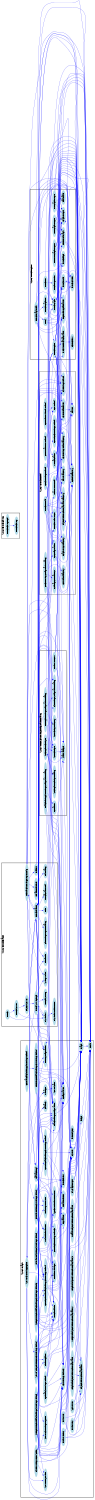 /* ------------------------------------------------------------ */
/* created with bunch v3 */
/* Objective Function value = 0.0*/
/* ------------------------------------------------------------ */

digraph G {
size= "10,10";
rotate = 90;
subgraph cluster0 {
label = "(SS-L2):NAHCClusteringConfigurationDialog";
color = black;
style = bold;

"TurboMQIncrW"[label="TurboMQIncrW",shape=ellipse,color=lightblue,fontcolor=black,style=filled];
"SATechnique"[label="SATechnique",shape=ellipse,color=lightblue,fontcolor=black,style=filled];
"StatsManager"[label="StatsManager",shape=ellipse,color=lightblue,fontcolor=black,style=filled];
"SASimpleTechnique"[label="SASimpleTechnique",shape=ellipse,color=lightblue,fontcolor=black,style=filled];
"SASimpleTechniqueDialog"[label="SASimpleTechniqueDialog",shape=ellipse,color=lightblue,fontcolor=black,style=filled];
"HillClimbingClusteringConfigurationDialog"[label="HillClimbingClusteringConfigurationDialog",shape=ellipse,color=lightblue,fontcolor=black,style=filled];
"Container"[label="Container",shape=ellipse,color=lightblue,fontcolor=black,style=filled];
"NAHCClusteringConfigurationDialog"[label="NAHCClusteringConfigurationDialog",shape=ellipse,color=lightblue,fontcolor=black,style=filled];
"SATechniqueFactory"[label="SATechniqueFactory",shape=ellipse,color=lightblue,fontcolor=black,style=filled];
"ClusteringConfigurationDialog"[label="ClusteringConfigurationDialog",shape=ellipse,color=lightblue,fontcolor=black,style=filled];
}
subgraph cluster1 {
label = "(SS-L2):Graph";
color = black;
style = bold;

"DistributedSAHCClusteringMethod"[label="DistributedSAHCClusteringMethod",shape=ellipse,color=lightblue,fontcolor=black,style=filled];
"SynchronizedEventQueue"[label="SynchronizedEventQueue",shape=ellipse,color=lightblue,fontcolor=black,style=filled];
"BunchEvent"[label="BunchEvent",shape=ellipse,color=lightblue,fontcolor=black,style=filled];
"WorkFinishedEvent"[label="WorkFinishedEvent",shape=ellipse,color=lightblue,fontcolor=black,style=filled];
"IterationManager"[label="IterationManager",shape=ellipse,color=lightblue,fontcolor=black,style=filled];
"DistributedHCClusteringMethod"[label="DistributedHCClusteringMethod",shape=ellipse,color=lightblue,fontcolor=black,style=filled];
"ServerStats"[label="ServerStats",shape=ellipse,color=lightblue,fontcolor=black,style=filled];
"Manager"[label="Manager",shape=ellipse,color=lightblue,fontcolor=black,style=filled];
"CallbackImpl"[label="CallbackImpl",shape=ellipse,color=lightblue,fontcolor=black,style=filled];
"Callback"[label="Callback",shape=ellipse,color=lightblue,fontcolor=black,style=filled];
"WorkRequestEvent"[label="WorkRequestEvent",shape=ellipse,color=lightblue,fontcolor=black,style=filled];
"Population"[label="Population",shape=ellipse,color=lightblue,fontcolor=black,style=filled];
"GenericHillClimbingClusteringMethod"[label="GenericHillClimbingClusteringMethod",shape=ellipse,color=lightblue,fontcolor=black,style=filled];
"GenericClusteringMethod2"[label="GenericClusteringMethod2",shape=ellipse,color=lightblue,fontcolor=black,style=filled];
"IterationEvent"[label="IterationEvent",shape=ellipse,color=lightblue,fontcolor=black,style=filled];
"EventObject"[label="EventObject",shape=ellipse,color=lightblue,fontcolor=black,style=filled];
"Edge"[label="Edge",shape=ellipse,color=lightblue,fontcolor=black,style=filled];
"TSGraphOutput"[label="TSGraphOutput",shape=ellipse,color=lightblue,fontcolor=black,style=filled];
"WeightedObjectiveFunctionCalculator3"[label="WeightedObjectiveFunctionCalculator3",shape=ellipse,color=lightblue,fontcolor=black,style=filled];
"DefaultObjectiveFunctionCalculator"[label="DefaultObjectiveFunctionCalculator",shape=ellipse,color=lightblue,fontcolor=black,style=filled];
"Node"[label="Node",shape=ellipse,color=lightblue,fontcolor=black,style=filled];
"WeightedObjectiveFunctionCalculator2"[label="WeightedObjectiveFunctionCalculator2",shape=ellipse,color=lightblue,fontcolor=black,style=filled];
"TurboMQ2"[label="TurboMQ2",shape=ellipse,color=lightblue,fontcolor=black,style=filled];
"WeightedObjectiveFunctionCalculator"[label="WeightedObjectiveFunctionCalculator",shape=ellipse,color=lightblue,fontcolor=black,style=filled];
"SpirosMQ"[label="SpirosMQ",shape=ellipse,color=lightblue,fontcolor=black,style=filled];
"ObjectiveFunctionCalculator"[label="ObjectiveFunctionCalculator",shape=ellipse,color=lightblue,fontcolor=black,style=filled];
"Cluster"[label="Cluster",shape=ellipse,color=lightblue,fontcolor=black,style=filled];
"TurboMQ"[label="TurboMQ",shape=ellipse,color=lightblue,fontcolor=black,style=filled];
"Graph"[label="Graph",shape=ellipse,color=lightblue,fontcolor=black,style=filled];
"TurboMQIncr"[label="TurboMQIncr",shape=ellipse,color=lightblue,fontcolor=black,style=filled];
"OptimalClusteringMethod"[label="OptimalClusteringMethod",shape=ellipse,color=lightblue,fontcolor=black,style=filled];
"NAHCConfiguration"[label="NAHCConfiguration",shape=ellipse,color=lightblue,fontcolor=black,style=filled];
"NextAscentHillClimbingClusteringMethod"[label="NextAscentHillClimbingClusteringMethod",shape=ellipse,color=lightblue,fontcolor=black,style=filled];
"GeneralHillClimbingClusteringMethod"[label="GeneralHillClimbingClusteringMethod",shape=ellipse,color=lightblue,fontcolor=black,style=filled];
"ClusteringMethod2"[label="ClusteringMethod2",shape=ellipse,color=lightblue,fontcolor=black,style=filled];
"GenericDistribHillClimbingClusteringMethod"[label="GenericDistribHillClimbingClusteringMethod",shape=ellipse,color=lightblue,fontcolor=black,style=filled];
"ServerClusteringEngine"[label="ServerClusteringEngine",shape=ellipse,color=lightblue,fontcolor=black,style=filled];
"HillClimbingConfiguration"[label="HillClimbingConfiguration",shape=ellipse,color=lightblue,fontcolor=black,style=filled];
"Configuration"[label="Configuration",shape=ellipse,color=lightblue,fontcolor=black,style=filled];
"SteepestAscentHillClimbingClusteringMethod2"[label="SteepestAscentHillClimbingClusteringMethod2",shape=ellipse,color=lightblue,fontcolor=black,style=filled];
"SteepestAscentHillClimbingClusteringMethod"[label="SteepestAscentHillClimbingClusteringMethod",shape=ellipse,color=lightblue,fontcolor=black,style=filled];
"BunchUtilities"[label="BunchUtilities",shape=ellipse,color=lightblue,fontcolor=black,style=filled];
"ServerSteepestAscentClusteringMethod"[label="ServerSteepestAscentClusteringMethod",shape=ellipse,color=lightblue,fontcolor=black,style=filled];
"FindNeighbor"[label="FindNeighbor",shape=ellipse,color=lightblue,fontcolor=black,style=filled];
"ServerClusteringProgress"[label="ServerClusteringProgress",shape=ellipse,color=lightblue,fontcolor=black,style=filled];
"ClusterUsingVectorSAHC"[label="ClusterUsingVectorSAHC",shape=ellipse,color=lightblue,fontcolor=black,style=filled];
"ServerProperties"[label="ServerProperties",shape=ellipse,color=lightblue,fontcolor=black,style=filled];
}
subgraph cluster2 {
label = "(SS-L2):BunchFrame";
color = black;
style = bold;

"IterationListener"[label="IterationListener",shape=ellipse,color=lightblue,fontcolor=black,style=filled];
"DistribClusteringProgressDlg"[label="DistribClusteringProgressDlg",shape=ellipse,color=lightblue,fontcolor=black,style=filled];
"Drifters"[label="Drifters",shape=ellipse,color=lightblue,fontcolor=black,style=filled];
"ClusteringProgressDialog"[label="ClusteringProgressDialog",shape=ellipse,color=lightblue,fontcolor=black,style=filled];
"Point"[label="Point",shape=ellipse,color=lightblue,fontcolor=black,style=filled];
"MQCalculatorUtil"[label="MQCalculatorUtil",shape=ellipse,color=lightblue,fontcolor=black,style=filled];
"FileDialog"[label="FileDialog",shape=ellipse,color=lightblue,fontcolor=black,style=filled];
"BunchFrame"[label="BunchFrame",shape=ellipse,color=lightblue,fontcolor=black,style=filled];
"BunchSvrMsg"[label="BunchSvrMsg",shape=ellipse,color=lightblue,fontcolor=black,style=filled];
"DistribInit"[label="DistribInit",shape=ellipse,color=lightblue,fontcolor=black,style=filled];
"SwingWorker"[label="SwingWorker",shape=ellipse,color=lightblue,fontcolor=black,style=filled];
"BunchSvrMsgImpl"[label="BunchSvrMsgImpl",shape=ellipse,color=lightblue,fontcolor=black,style=filled];
"BSWindow"[label="BSWindow",shape=ellipse,color=lightblue,fontcolor=black,style=filled];
"BSWindow_AboutBox"[label="BSWindow_AboutBox",shape=ellipse,color=lightblue,fontcolor=black,style=filled];
"Bunch"[label="Bunch",shape=ellipse,color=lightblue,fontcolor=black,style=filled];
"BunchServer"[label="BunchServer",shape=ellipse,color=lightblue,fontcolor=black,style=filled];
"BSTextServer"[label="BSTextServer",shape=ellipse,color=lightblue,fontcolor=black,style=filled];
}
subgraph cluster3 {
label = "(SS-L2):BunchEngine";
color = black;
style = bold;

"GraphOutput"[label="GraphOutput",shape=ellipse,color=lightblue,fontcolor=black,style=filled];
"TXTTreeGraphOutput"[label="TXTTreeGraphOutput",shape=ellipse,color=lightblue,fontcolor=black,style=filled];
"NextLevelGraph"[label="NextLevelGraph",shape=ellipse,color=lightblue,fontcolor=black,style=filled];
"TXTGraphOutput"[label="TXTGraphOutput",shape=ellipse,color=lightblue,fontcolor=black,style=filled];
"DotGraphOutput"[label="DotGraphOutput",shape=ellipse,color=lightblue,fontcolor=black,style=filled];
"Hashtable"[label="Hashtable",shape=ellipse,color=lightblue,fontcolor=black,style=filled];
"PrecisionRecallCalculator"[label="PrecisionRecallCalculator",shape=ellipse,color=lightblue,fontcolor=black,style=filled];
"GBunchRW"[label="GBunchRW",shape=ellipse,color=lightblue,fontcolor=black,style=filled];
"BunchProperties"[label="BunchProperties",shape=ellipse,color=lightblue,fontcolor=black,style=filled];
"BunchAPI"[label="BunchAPI",shape=ellipse,color=lightblue,fontcolor=black,style=filled];
"DependencyFileParser"[label="DependencyFileParser",shape=ellipse,color=lightblue,fontcolor=black,style=filled];
"BunchEngine"[label="BunchEngine",shape=ellipse,color=lightblue,fontcolor=black,style=filled];
"BunchGraph"[label="BunchGraph",shape=ellipse,color=lightblue,fontcolor=black,style=filled];
"BunchGraphUtils"[label="BunchGraphUtils",shape=ellipse,color=lightblue,fontcolor=black,style=filled];
"BunchEdge"[label="BunchEdge",shape=ellipse,color=lightblue,fontcolor=black,style=filled];
"MeCl"[label="MeCl",shape=ellipse,color=lightblue,fontcolor=black,style=filled];
"BunchGraphPR"[label="BunchGraphPR",shape=ellipse,color=lightblue,fontcolor=black,style=filled];
"BunchNode"[label="BunchNode",shape=ellipse,color=lightblue,fontcolor=black,style=filled];
"BunchCluster"[label="BunchCluster",shape=ellipse,color=lightblue,fontcolor=black,style=filled];
}
subgraph cluster4 {
label = "(SS-L2):BunchAPIOld";
color = black;
style = bold;

"GAConfiguration"[label="GAConfiguration",shape=ellipse,color=lightblue,fontcolor=black,style=filled];
"GAMethodFactory"[label="GAMethodFactory",shape=ellipse,color=lightblue,fontcolor=black,style=filled];
"GAClusteringConfigurationDialog"[label="GAClusteringConfigurationDialog",shape=ellipse,color=lightblue,fontcolor=black,style=filled];
"GridBagConstraints2"[label="GridBagConstraints2",shape=ellipse,color=lightblue,fontcolor=black,style=filled];
"GenericFactory"[label="GenericFactory",shape=ellipse,color=lightblue,fontcolor=black,style=filled];
"ObjectiveFunctionCalculatorFactory"[label="ObjectiveFunctionCalculatorFactory",shape=ellipse,color=lightblue,fontcolor=black,style=filled];
"MeasurementUtil"[label="MeasurementUtil",shape=ellipse,color=lightblue,fontcolor=black,style=filled];
"GraphOutputFactory"[label="GraphOutputFactory",shape=ellipse,color=lightblue,fontcolor=black,style=filled];
"BunchAPIOld"[label="BunchAPIOld",shape=ellipse,color=lightblue,fontcolor=black,style=filled];
"BunchPreferences"[label="BunchPreferences",shape=ellipse,color=lightblue,fontcolor=black,style=filled];
"ParserFactory"[label="ParserFactory",shape=ellipse,color=lightblue,fontcolor=black,style=filled];
"ClusteringMethodFactory"[label="ClusteringMethodFactory",shape=ellipse,color=lightblue,fontcolor=black,style=filled];
"ClusterFileParser"[label="ClusterFileParser",shape=ellipse,color=lightblue,fontcolor=black,style=filled];
"MQCalculator"[label="MQCalculator",shape=ellipse,color=lightblue,fontcolor=black,style=filled];
"Parser"[label="Parser",shape=ellipse,color=lightblue,fontcolor=black,style=filled];
"GenericClusteringMethod"[label="GenericClusteringMethod",shape=ellipse,color=lightblue,fontcolor=black,style=filled];
"GAClusteringMethod"[label="GAClusteringMethod",shape=ellipse,color=lightblue,fontcolor=black,style=filled];
"ClusteringMethod"[label="ClusteringMethod",shape=ellipse,color=lightblue,fontcolor=black,style=filled];
"GAMethod"[label="GAMethod",shape=ellipse,color=lightblue,fontcolor=black,style=filled];
"GATournamentMethod"[label="GATournamentMethod",shape=ellipse,color=lightblue,fontcolor=black,style=filled];
"GARouletteWheelMethod"[label="GARouletteWheelMethod",shape=ellipse,color=lightblue,fontcolor=black,style=filled];
}
subgraph cluster5 {
label = "(SS-L2):BunchCliMsg";
color = black;
style = bold;

"BunchCliMsgImpl"[label="BunchCliMsgImpl",shape=ellipse,color=lightblue,fontcolor=black,style=filled];
"BunchCliMsg"[label="BunchCliMsg",shape=ellipse,color=lightblue,fontcolor=black,style=filled];
}
"DefaultObjectiveFunctionCalculator" -> "Graph" [color=blue,font=6];
"DefaultObjectiveFunctionCalculator" -> "Node" [color=blue,font=6];
"PrecisionRecallCalculator" -> "GBunchRW" [color=blue,font=6];
"ParserFactory" -> "GenericFactory" [color=blue,font=6];
"ClusteringMethod2" -> "Graph" [color=blue,font=6];
"ClusteringMethod2" -> "ClusteringMethod" [color=blue,font=6];
"ClusteringMethod2" -> "Cluster" [color=blue,font=6];
"NAHCClusteringConfigurationDialog" -> "GenericFactory" [color=blue,font=6];
"NAHCClusteringConfigurationDialog" -> "HillClimbingConfiguration" [color=blue,font=6];
"NAHCClusteringConfigurationDialog" -> "Configuration" [color=blue,font=6];
"NAHCClusteringConfigurationDialog" -> "SATechniqueFactory" [color=blue,font=6];
"NAHCClusteringConfigurationDialog" -> "SATechnique" [color=blue,font=6];
"NAHCClusteringConfigurationDialog" -> "ClusteringConfigurationDialog" [color=blue,font=6];
"NAHCClusteringConfigurationDialog" -> "NAHCConfiguration" [color=blue,font=6];
"HillClimbingConfiguration" -> "Graph" [color=blue,font=6];
"HillClimbingConfiguration" -> "Configuration" [color=blue,font=6];
"BunchFrame" -> "BunchEvent" [color=blue,font=6];
"BunchFrame" -> "Parser" [color=blue,font=6];
"BunchFrame" -> "DistribInit" [color=blue,font=6];
"BunchFrame" -> "DependencyFileParser" [color=blue,font=6];
"BunchFrame" -> "ParserFactory" [color=blue,font=6];
"BunchFrame" -> "MQCalculatorUtil" [color=blue,font=6];
"BunchFrame" -> "ClusteringConfigurationDialog" [color=blue,font=6];
"BunchFrame" -> "NAHCConfiguration" [color=blue,font=6];
"BunchFrame" -> "ClusteringMethodFactory" [color=blue,font=6];
"BunchFrame" -> "GraphOutputFactory" [color=blue,font=6];
"BunchFrame" -> "ObjectiveFunctionCalculatorFactory" [color=blue,font=6];
"BunchFrame" -> "CallbackImpl" [color=blue,font=6];
"BunchFrame" -> "Graph" [color=blue,font=6];
"BunchFrame" -> "DistributedHCClusteringMethod" [color=blue,font=6];
"BunchFrame" -> "GenericHillClimbingClusteringMethod" [color=blue,font=6];
"BunchFrame" -> "ClusteringMethod2" [color=blue,font=6];
"BunchFrame" -> "NextLevelGraph" [color=blue,font=6];
"BunchFrame" -> "ClusteringMethod" [color=blue,font=6];
"BunchFrame" -> "StatsManager" [color=blue,font=6];
"BunchFrame" -> "BunchPreferences" [color=blue,font=6];
"BunchFrame" -> "DistribClusteringProgressDlg" [color=blue,font=6];
"BunchFrame" -> "BunchUtilities" [color=blue,font=6];
"BunchFrame" -> "HillClimbingConfiguration" [color=blue,font=6];
"BunchFrame" -> "GenericFactory" [color=blue,font=6];
"BunchFrame" -> "FileDialog" [color=blue,font=6];
"BunchFrame" -> "ClusteringProgressDialog" [color=blue,font=6];
"BunchFrame" -> "GraphOutput" [color=blue,font=6];
"BunchFrame" -> "Node" [color=blue,font=6];
"BunchFrame" -> "GenericDistribHillClimbingClusteringMethod" [color=blue,font=6];
"BunchFrame" -> "Point" [color=blue,font=6];
"BunchFrame" -> "MeasurementUtil" [color=blue,font=6];
"SATechnique" -> "StatsManager" [color=blue,font=6];
"ClusteringMethod" -> "Graph" [color=blue,font=6];
"SASimpleTechniqueDialog" -> "SASimpleTechnique" [color=blue,font=6];
"ObjectiveFunctionCalculatorFactory" -> "GenericFactory" [color=blue,font=6];
"GeneralHillClimbingClusteringMethod" -> "NextAscentHillClimbingClusteringMethod" [color=blue,font=6];
"MQCalculator" -> "Graph" [color=blue,font=6];
"MQCalculator" -> "Node" [color=blue,font=6];
"MQCalculator" -> "ObjectiveFunctionCalculatorFactory" [color=blue,font=6];
"MQCalculator" -> "DependencyFileParser" [color=blue,font=6];
"MQCalculator" -> "ClusterFileParser" [color=blue,font=6];
"MQCalculator" -> "Parser" [color=blue,font=6];
"Cluster" -> "Graph" [color=blue,font=6];
"Cluster" -> "StatsManager" [color=blue,font=6];
"Cluster" -> "ObjectiveFunctionCalculatorFactory" [color=blue,font=6];
"BunchSvrMsgImpl" -> "ServerClusteringProgress" [color=blue,font=6];
"BunchSvrMsgImpl" -> "BSWindow" [color=blue,font=6];
"BunchSvrMsgImpl" -> "DistribInit" [color=blue,font=6];
"BunchSvrMsgImpl" -> "ServerClusteringEngine" [color=blue,font=6];
"BunchSvrMsgImpl" -> "SwingWorker" [color=blue,font=6];
"BunchSvrMsgImpl" -> "ServerProperties" [color=blue,font=6];
"BunchSvrMsgImpl" -> "BunchPreferences" [color=blue,font=6];
"BunchSvrMsgImpl" -> "BunchSvrMsg" [color=blue,font=6];
"BunchSvrMsgImpl" -> "Graph" [color=blue,font=6];
"BunchSvrMsgImpl" -> "BunchUtilities" [color=blue,font=6];
"OptimalClusteringMethod" -> "BunchUtilities" [color=blue,font=6];
"OptimalClusteringMethod" -> "Graph" [color=blue,font=6];
"OptimalClusteringMethod" -> "StatsManager" [color=blue,font=6];
"OptimalClusteringMethod" -> "IterationEvent" [color=blue,font=6];
"OptimalClusteringMethod" -> "ClusteringMethod2" [color=blue,font=6];
"OptimalClusteringMethod" -> "Cluster" [color=blue,font=6];
"DistributedSAHCClusteringMethod" -> "WorkRequestEvent" [color=blue,font=6];
"DistributedSAHCClusteringMethod" -> "SynchronizedEventQueue" [color=blue,font=6];
"DistributedSAHCClusteringMethod" -> "ClusteringMethod2" [color=blue,font=6];
"DistributedSAHCClusteringMethod" -> "Configuration" [color=blue,font=6];
"DistributedSAHCClusteringMethod" -> "GenericDistribHillClimbingClusteringMethod" [color=blue,font=6];
"DistributedSAHCClusteringMethod" -> "IterationManager" [color=blue,font=6];
"DistributedSAHCClusteringMethod" -> "Cluster" [color=blue,font=6];
"DistributedSAHCClusteringMethod" -> "BunchEvent" [color=blue,font=6];
"DistributedSAHCClusteringMethod" -> "HillClimbingConfiguration" [color=blue,font=6];
"DistributedSAHCClusteringMethod" -> "WorkFinishedEvent" [color=blue,font=6];
"DistributedSAHCClusteringMethod" -> "BunchUtilities" [color=blue,font=6];
"BunchGraphPR" -> "BunchGraph" [color=blue,font=6];
"BunchGraphPR" -> "BunchNode" [color=blue,font=6];
"BunchGraphPR" -> "BunchCluster" [color=blue,font=6];
"BunchEngine" -> "Parser" [color=blue,font=6];
"BunchEngine" -> "DependencyFileParser" [color=blue,font=6];
"BunchEngine" -> "SATechnique" [color=blue,font=6];
"BunchEngine" -> "ParserFactory" [color=blue,font=6];
"BunchEngine" -> "NAHCConfiguration" [color=blue,font=6];
"BunchEngine" -> "ClusteringMethodFactory" [color=blue,font=6];
"BunchEngine" -> "MQCalculator" [color=blue,font=6];
"BunchEngine" -> "GraphOutputFactory" [color=blue,font=6];
"BunchEngine" -> "Configuration" [color=blue,font=6];
"BunchEngine" -> "ObjectiveFunctionCalculatorFactory" [color=blue,font=6];
"BunchEngine" -> "Cluster" [color=blue,font=6];
"BunchEngine" -> "Graph" [color=blue,font=6];
"BunchEngine" -> "NextLevelGraph" [color=blue,font=6];
"BunchEngine" -> "ClusteringMethod" [color=blue,font=6];
"BunchEngine" -> "GAConfiguration" [color=blue,font=6];
"BunchEngine" -> "StatsManager" [color=blue,font=6];
"BunchEngine" -> "BunchPreferences" [color=blue,font=6];
"BunchEngine" -> "GraphOutput" [color=blue,font=6];
"BunchEngine" -> "Node" [color=blue,font=6];
"BunchEngine" -> "PrecisionRecallCalculator" [color=blue,font=6];
"TurboMQIncrW" -> "ObjectiveFunctionCalculator" [color=blue,font=6];
"TurboMQIncrW" -> "Graph" [color=blue,font=6];
"TurboMQIncrW" -> "StatsManager" [color=blue,font=6];
"TurboMQIncrW" -> "Node" [color=blue,font=6];
"TurboMQIncrW" -> "Cluster" [color=blue,font=6];
"TSGraphOutput" -> "Graph" [color=blue,font=6];
"TSGraphOutput" -> "Node" [color=blue,font=6];
"TSGraphOutput" -> "Edge" [color=blue,font=6];
"TSGraphOutput" -> "GraphOutput" [color=blue,font=6];
"ClusterFileParser" -> "Graph" [color=blue,font=6];
"ClusterFileParser" -> "Node" [color=blue,font=6];
"ClusterFileParser" -> "Parser" [color=blue,font=6];
"BunchCluster" -> "BunchNode" [color=blue,font=6];
"ServerSteepestAscentClusteringMethod" -> "BunchUtilities" [color=blue,font=6];
"ServerSteepestAscentClusteringMethod" -> "GenericDistribHillClimbingClusteringMethod" [color=blue,font=6];
"ServerSteepestAscentClusteringMethod" -> "HillClimbingConfiguration" [color=blue,font=6];
"ServerSteepestAscentClusteringMethod" -> "ClusteringMethod2" [color=blue,font=6];
"ServerSteepestAscentClusteringMethod" -> "Configuration" [color=blue,font=6];
"ServerSteepestAscentClusteringMethod" -> "FindNeighbor" [color=blue,font=6];
"ServerSteepestAscentClusteringMethod" -> "Cluster" [color=blue,font=6];
"DotGraphOutput" -> "Hashtable" [color=blue,font=6];
"DotGraphOutput" -> "Graph" [color=blue,font=6];
"DotGraphOutput" -> "Node" [color=blue,font=6];
"DotGraphOutput" -> "NextLevelGraph" [color=blue,font=6];
"DotGraphOutput" -> "GraphOutput" [color=blue,font=6];
"GATournamentMethod" -> "GAMethod" [color=blue,font=6];
"GATournamentMethod" -> "Graph" [color=blue,font=6];
"BunchGraphUtils" -> "BunchGraphPR" [color=blue,font=6];
"BunchGraphUtils" -> "Node" [color=blue,font=6];
"BunchGraphUtils" -> "BunchGraph" [color=blue,font=6];
"BunchGraphUtils" -> "BunchNode" [color=blue,font=6];
"BunchGraphUtils" -> "BunchEdge" [color=blue,font=6];
"BunchGraphUtils" -> "MeCl" [color=blue,font=6];
"BunchGraphUtils" -> "DependencyFileParser" [color=blue,font=6];
"BunchGraphUtils" -> "ClusterFileParser" [color=blue,font=6];
"Drifters" -> "Graph" [color=blue,font=6];
"Drifters" -> "Node" [color=blue,font=6];
"TXTGraphOutput" -> "Graph" [color=blue,font=6];
"TXTGraphOutput" -> "Node" [color=blue,font=6];
"TXTGraphOutput" -> "NextLevelGraph" [color=blue,font=6];
"TXTGraphOutput" -> "GraphOutput" [color=blue,font=6];
"NextAscentHillClimbingClusteringMethod" -> "ClusteringMethod2" [color=blue,font=6];
"NextAscentHillClimbingClusteringMethod" -> "Configuration" [color=blue,font=6];
"NextAscentHillClimbingClusteringMethod" -> "SATechnique" [color=blue,font=6];
"NextAscentHillClimbingClusteringMethod" -> "Cluster" [color=blue,font=6];
"NextAscentHillClimbingClusteringMethod" -> "Node" [color=blue,font=6];
"NextAscentHillClimbingClusteringMethod" -> "HillClimbingConfiguration" [color=blue,font=6];
"NextAscentHillClimbingClusteringMethod" -> "Graph" [color=blue,font=6];
"NextAscentHillClimbingClusteringMethod" -> "GenericHillClimbingClusteringMethod" [color=blue,font=6];
"NextAscentHillClimbingClusteringMethod" -> "NAHCConfiguration" [color=blue,font=6];
"NextAscentHillClimbingClusteringMethod" -> "BunchUtilities" [color=blue,font=6];
"ClusterUsingVectorSAHC" -> "BunchUtilities" [color=blue,font=6];
"ClusterUsingVectorSAHC" -> "ServerClusteringProgress" [color=blue,font=6];
"ClusterUsingVectorSAHC" -> "IterationManager" [color=blue,font=6];
"ClusterUsingVectorSAHC" -> "ServerProperties" [color=blue,font=6];
"ClusterUsingVectorSAHC" -> "FindNeighbor" [color=blue,font=6];
"ClusterUsingVectorSAHC" -> "Cluster" [color=blue,font=6];
"BunchServer" -> "BSTextServer" [color=blue,font=6];
"BunchServer" -> "BSWindow" [color=blue,font=6];
"MeCl" -> "BunchGraph" [color=blue,font=6];
"MeCl" -> "BunchNode" [color=blue,font=6];
"MeCl" -> "BunchEdge" [color=blue,font=6];
"MeCl" -> "BunchCluster" [color=blue,font=6];
"GenericDistribHillClimbingClusteringMethod" -> "SynchronizedEventQueue" [color=blue,font=6];
"GenericDistribHillClimbingClusteringMethod" -> "ClusteringMethod2" [color=blue,font=6];
"GenericDistribHillClimbingClusteringMethod" -> "Configuration" [color=blue,font=6];
"GenericDistribHillClimbingClusteringMethod" -> "IterationManager" [color=blue,font=6];
"GenericDistribHillClimbingClusteringMethod" -> "Cluster" [color=blue,font=6];
"GenericDistribHillClimbingClusteringMethod" -> "BunchEvent" [color=blue,font=6];
"GenericDistribHillClimbingClusteringMethod" -> "HillClimbingConfiguration" [color=blue,font=6];
"GenericDistribHillClimbingClusteringMethod" -> "GenericClusteringMethod2" [color=blue,font=6];
"GenericDistribHillClimbingClusteringMethod" -> "Population" [color=blue,font=6];
"GenericDistribHillClimbingClusteringMethod" -> "BunchUtilities" [color=blue,font=6];
"DistribClusteringProgressDlg" -> "ClusteringMethod2" [color=blue,font=6];
"DistribClusteringProgressDlg" -> "SwingWorker" [color=blue,font=6];
"DistribClusteringProgressDlg" -> "CallbackImpl" [color=blue,font=6];
"DistribClusteringProgressDlg" -> "IterationListener" [color=blue,font=6];
"DistribClusteringProgressDlg" -> "GenericDistribHillClimbingClusteringMethod" [color=blue,font=6];
"DistribClusteringProgressDlg" -> "IterationEvent" [color=blue,font=6];
"DistribClusteringProgressDlg" -> "Cluster" [color=blue,font=6];
"DistribClusteringProgressDlg" -> "BunchEvent" [color=blue,font=6];
"DistribClusteringProgressDlg" -> "BunchFrame" [color=blue,font=6];
"DistribClusteringProgressDlg" -> "Graph" [color=blue,font=6];
"DistribClusteringProgressDlg" -> "GraphOutput" [color=blue,font=6];
"DistribClusteringProgressDlg" -> "Drifters" [color=blue,font=6];
"Edge" -> "Node" [color=blue,font=6];
"GenericClusteringMethod" -> "Graph" [color=blue,font=6];
"GenericClusteringMethod" -> "ClusteringMethod" [color=blue,font=6];
"BunchGraph" -> "Graph" [color=blue,font=6];
"BunchGraph" -> "Node" [color=blue,font=6];
"BunchGraph" -> "NextLevelGraph" [color=blue,font=6];
"BunchGraph" -> "BunchNode" [color=blue,font=6];
"BunchGraph" -> "BunchEdge" [color=blue,font=6];
"BunchGraph" -> "BunchCluster" [color=blue,font=6];
"ClusteringMethodFactory" -> "GenericFactory" [color=blue,font=6];
"TXTTreeGraphOutput" -> "Graph" [color=blue,font=6];
"TXTTreeGraphOutput" -> "Node" [color=blue,font=6];
"TXTTreeGraphOutput" -> "NextLevelGraph" [color=blue,font=6];
"TXTTreeGraphOutput" -> "GraphOutput" [color=blue,font=6];
"CallbackImpl" -> "SynchronizedEventQueue" [color=blue,font=6];
"CallbackImpl" -> "Callback" [color=blue,font=6];
"CallbackImpl" -> "BunchUtilities" [color=blue,font=6];
"CallbackImpl" -> "WorkFinishedEvent" [color=blue,font=6];
"CallbackImpl" -> "Manager" [color=blue,font=6];
"CallbackImpl" -> "BunchEvent" [color=blue,font=6];
"CallbackImpl" -> "IterationManager" [color=blue,font=6];
"CallbackImpl" -> "WorkRequestEvent" [color=blue,font=6];
"WeightedObjectiveFunctionCalculator" -> "ObjectiveFunctionCalculator" [color=blue,font=6];
"WeightedObjectiveFunctionCalculator" -> "Graph" [color=blue,font=6];
"WeightedObjectiveFunctionCalculator" -> "Node" [color=blue,font=6];
"GAConfiguration" -> "GenericFactory" [color=blue,font=6];
"GAConfiguration" -> "Graph" [color=blue,font=6];
"GAConfiguration" -> "GAMethodFactory" [color=blue,font=6];
"GAConfiguration" -> "Configuration" [color=blue,font=6];
"SATechniqueFactory" -> "GenericFactory" [color=blue,font=6];
"Population" -> "Graph" [color=blue,font=6];
"Population" -> "Cluster" [color=blue,font=6];
"BunchPreferences" -> "ParserFactory" [color=blue,font=6];
"BunchPreferences" -> "GraphOutputFactory" [color=blue,font=6];
"BunchPreferences" -> "ObjectiveFunctionCalculatorFactory" [color=blue,font=6];
"BunchPreferences" -> "ClusteringMethodFactory" [color=blue,font=6];
"BunchNode" -> "BunchCluster" [color=blue,font=6];
"SteepestAscentHillClimbingClusteringMethod" -> "BunchUtilities" [color=blue,font=6];
"SteepestAscentHillClimbingClusteringMethod" -> "Graph" [color=blue,font=6];
"SteepestAscentHillClimbingClusteringMethod" -> "Node" [color=blue,font=6];
"SteepestAscentHillClimbingClusteringMethod" -> "HillClimbingConfiguration" [color=blue,font=6];
"SteepestAscentHillClimbingClusteringMethod" -> "GenericHillClimbingClusteringMethod" [color=blue,font=6];
"SteepestAscentHillClimbingClusteringMethod" -> "ClusteringMethod2" [color=blue,font=6];
"SteepestAscentHillClimbingClusteringMethod" -> "Configuration" [color=blue,font=6];
"SteepestAscentHillClimbingClusteringMethod" -> "Cluster" [color=blue,font=6];
"SteepestAscentHillClimbingClusteringMethod2" -> "GenericDistribHillClimbingClusteringMethod" [color=blue,font=6];
"SteepestAscentHillClimbingClusteringMethod2" -> "HillClimbingConfiguration" [color=blue,font=6];
"SteepestAscentHillClimbingClusteringMethod2" -> "ClusteringMethod2" [color=blue,font=6];
"SteepestAscentHillClimbingClusteringMethod2" -> "Configuration" [color=blue,font=6];
"SteepestAscentHillClimbingClusteringMethod2" -> "Cluster" [color=blue,font=6];
"Bunch" -> "BunchFrame" [color=blue,font=6];
"Bunch" -> "BunchServer" [color=blue,font=6];
"WeightedObjectiveFunctionCalculator3" -> "ObjectiveFunctionCalculator" [color=blue,font=6];
"WeightedObjectiveFunctionCalculator3" -> "Graph" [color=blue,font=6];
"WeightedObjectiveFunctionCalculator3" -> "Node" [color=blue,font=6];
"WeightedObjectiveFunctionCalculator2" -> "ObjectiveFunctionCalculator" [color=blue,font=6];
"WeightedObjectiveFunctionCalculator2" -> "Graph" [color=blue,font=6];
"WeightedObjectiveFunctionCalculator2" -> "Node" [color=blue,font=6];
"NAHCConfiguration" -> "HillClimbingConfiguration" [color=blue,font=6];
"BunchAPIOld" -> "GAConfiguration" [color=blue,font=6];
"BunchAPIOld" -> "Parser" [color=blue,font=6];
"BunchAPIOld" -> "ClusteringMethod" [color=blue,font=6];
"BunchAPIOld" -> "BunchPreferences" [color=blue,font=6];
"BunchAPIOld" -> "GraphOutputFactory" [color=blue,font=6];
"BunchAPIOld" -> "Node" [color=blue,font=6];
"BunchAPIOld" -> "HillClimbingConfiguration" [color=blue,font=6];
"BunchAPIOld" -> "ObjectiveFunctionCalculatorFactory" [color=blue,font=6];
"BunchAPIOld" -> "ClusteringMethodFactory" [color=blue,font=6];
"BunchAPIOld" -> "Graph" [color=blue,font=6];
"BunchAPIOld" -> "ParserFactory" [color=blue,font=6];
"BunchAPIOld" -> "GraphOutput" [color=blue,font=6];
"FindNeighbor" -> "BunchUtilities" [color=blue,font=6];
"FindNeighbor" -> "Cluster" [color=blue,font=6];
"DistributedHCClusteringMethod" -> "WorkRequestEvent" [color=blue,font=6];
"DistributedHCClusteringMethod" -> "ClusteringMethod2" [color=blue,font=6];
"DistributedHCClusteringMethod" -> "Configuration" [color=blue,font=6];
"DistributedHCClusteringMethod" -> "GenericDistribHillClimbingClusteringMethod" [color=blue,font=6];
"DistributedHCClusteringMethod" -> "IterationManager" [color=blue,font=6];
"DistributedHCClusteringMethod" -> "Cluster" [color=blue,font=6];
"DistributedHCClusteringMethod" -> "BunchEvent" [color=blue,font=6];
"DistributedHCClusteringMethod" -> "HillClimbingConfiguration" [color=blue,font=6];
"DistributedHCClusteringMethod" -> "WorkFinishedEvent" [color=blue,font=6];
"DistributedHCClusteringMethod" -> "NAHCConfiguration" [color=blue,font=6];
"DistributedHCClusteringMethod" -> "BunchUtilities" [color=blue,font=6];
"GAMethodFactory" -> "GenericFactory" [color=blue,font=6];
"TurboMQ2" -> "ObjectiveFunctionCalculator" [color=blue,font=6];
"TurboMQ2" -> "Graph" [color=blue,font=6];
"TurboMQ2" -> "Node" [color=blue,font=6];
"NextLevelGraph" -> "Graph" [color=blue,font=6];
"NextLevelGraph" -> "Node" [color=blue,font=6];
"DependencyFileParser" -> "Node" [color=blue,font=6];
"DependencyFileParser" -> "Parser" [color=blue,font=6];
"ServerClusteringEngine" -> "Graph" [color=blue,font=6];
"ServerClusteringEngine" -> "GenericDistribHillClimbingClusteringMethod" [color=blue,font=6];
"ServerClusteringEngine" -> "ServerSteepestAscentClusteringMethod" [color=blue,font=6];
"ServerClusteringEngine" -> "HillClimbingConfiguration" [color=blue,font=6];
"ServerClusteringEngine" -> "ClusteringMethod2" [color=blue,font=6];
"ServerClusteringEngine" -> "ServerProperties" [color=blue,font=6];
"ServerClusteringEngine" -> "Configuration" [color=blue,font=6];
"ServerClusteringEngine" -> "ClusteringMethod" [color=blue,font=6];
"IterationEvent" -> "EventObject" [color=blue,font=6];
"BunchAPI" -> "Graph" [color=blue,font=6];
"BunchAPI" -> "BunchProperties" [color=blue,font=6];
"BunchAPI" -> "BunchGraph" [color=blue,font=6];
"BunchAPI" -> "BunchEngine" [color=blue,font=6];
"GAMethod" -> "Graph" [color=blue,font=6];
"GenericClusteringMethod2" -> "IterationEvent" [color=blue,font=6];
"GenericClusteringMethod2" -> "ClusteringMethod2" [color=blue,font=6];
"GenericClusteringMethod2" -> "Population" [color=blue,font=6];
"GenericClusteringMethod2" -> "Cluster" [color=blue,font=6];
"GAClusteringConfigurationDialog" -> "GenericFactory" [color=blue,font=6];
"GAClusteringConfigurationDialog" -> "GridBagConstraints2" [color=blue,font=6];
"GAClusteringConfigurationDialog" -> "GAConfiguration" [color=blue,font=6];
"GAClusteringConfigurationDialog" -> "Configuration" [color=blue,font=6];
"GAClusteringConfigurationDialog" -> "ClusteringConfigurationDialog" [color=blue,font=6];
"BunchCliMsgImpl" -> "BunchCliMsg" [color=blue,font=6];
"GraphOutputFactory" -> "GenericFactory" [color=blue,font=6];
"BSTextServer" -> "BunchSvrMsgImpl" [color=blue,font=6];
"GAClusteringMethod" -> "GenericClusteringMethod" [color=blue,font=6];
"GAClusteringMethod" -> "GAMethod" [color=blue,font=6];
"GAClusteringMethod" -> "Graph" [color=blue,font=6];
"GAClusteringMethod" -> "GAConfiguration" [color=blue,font=6];
"GAClusteringMethod" -> "Configuration" [color=blue,font=6];
"GAClusteringMethod" -> "ClusteringMethod" [color=blue,font=6];
"GAClusteringMethod" -> "Cluster" [color=blue,font=6];
"BSWindow" -> "BunchUtilities" [color=blue,font=6];
"BSWindow" -> "BSWindow_AboutBox" [color=blue,font=6];
"BSWindow" -> "BunchSvrMsgImpl" [color=blue,font=6];
"Graph" -> "Node" [color=blue,font=6];
"Graph" -> "ObjectiveFunctionCalculatorFactory" [color=blue,font=6];
"Graph" -> "Cluster" [color=blue,font=6];
"GenericHillClimbingClusteringMethod" -> "GenericClusteringMethod2" [color=blue,font=6];
"GenericHillClimbingClusteringMethod" -> "HillClimbingConfiguration" [color=blue,font=6];
"GenericHillClimbingClusteringMethod" -> "ClusteringMethod2" [color=blue,font=6];
"GenericHillClimbingClusteringMethod" -> "Configuration" [color=blue,font=6];
"GenericHillClimbingClusteringMethod" -> "Population" [color=blue,font=6];
"GenericHillClimbingClusteringMethod" -> "Cluster" [color=blue,font=6];
"TurboMQ" -> "ObjectiveFunctionCalculator" [color=blue,font=6];
"TurboMQ" -> "Graph" [color=blue,font=6];
"TurboMQ" -> "Node" [color=blue,font=6];
"TurboMQ" -> "Cluster" [color=blue,font=6];
"SASimpleTechnique" -> "StatsManager" [color=blue,font=6];
"SASimpleTechnique" -> "SASimpleTechniqueDialog" [color=blue,font=6];
"SASimpleTechnique" -> "SATechnique" [color=blue,font=6];
"HillClimbingClusteringConfigurationDialog" -> "Container" [color=blue,font=6];
"HillClimbingClusteringConfigurationDialog" -> "HillClimbingConfiguration" [color=blue,font=6];
"HillClimbingClusteringConfigurationDialog" -> "Configuration" [color=blue,font=6];
"HillClimbingClusteringConfigurationDialog" -> "ClusteringConfigurationDialog" [color=blue,font=6];
"Manager" -> "ServerStats" [color=blue,font=6];
"GARouletteWheelMethod" -> "GAMethod" [color=blue,font=6];
"GARouletteWheelMethod" -> "Graph" [color=blue,font=6];
"SynchronizedEventQueue" -> "BunchEvent" [color=blue,font=6];
"TurboMQIncr" -> "ObjectiveFunctionCalculator" [color=blue,font=6];
"TurboMQIncr" -> "Graph" [color=blue,font=6];
"TurboMQIncr" -> "Node" [color=blue,font=6];
"TurboMQIncr" -> "Cluster" [color=blue,font=6];
"SpirosMQ" -> "ObjectiveFunctionCalculator" [color=blue,font=6];
"SpirosMQ" -> "Graph" [color=blue,font=6];
"SpirosMQ" -> "Node" [color=blue,font=6];
"MeasurementUtil" -> "ClusterFileParser" [color=blue,font=6];
"MeasurementUtil" -> "DependencyFileParser" [color=blue,font=6];
"MeasurementUtil" -> "Parser" [color=blue,font=6];
"MeasurementUtil" -> "GenericFactory" [color=blue,font=6];
"MeasurementUtil" -> "PrecisionRecallCalculator" [color=blue,font=6];
"MeasurementUtil" -> "Node" [color=blue,font=6];
"MeasurementUtil" -> "BunchFrame" [color=blue,font=6];
"MeasurementUtil" -> "ObjectiveFunctionCalculatorFactory" [color=blue,font=6];
"MeasurementUtil" -> "Graph" [color=blue,font=6];
}
